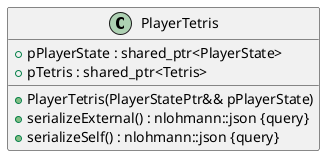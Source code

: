 @startuml PlayerTetrisClass





/' Objects '/

class PlayerTetris {
	+PlayerTetris(PlayerStatePtr&& pPlayerState)
	+pPlayerState : shared_ptr<PlayerState>
	+pTetris : shared_ptr<Tetris>
	+serializeExternal() : nlohmann::json {query}
	+serializeSelf() : nlohmann::json {query}
}





/' Inheritance relationships '/




/' Aggregation relationships '/





/' Nested objects '/



@enduml
